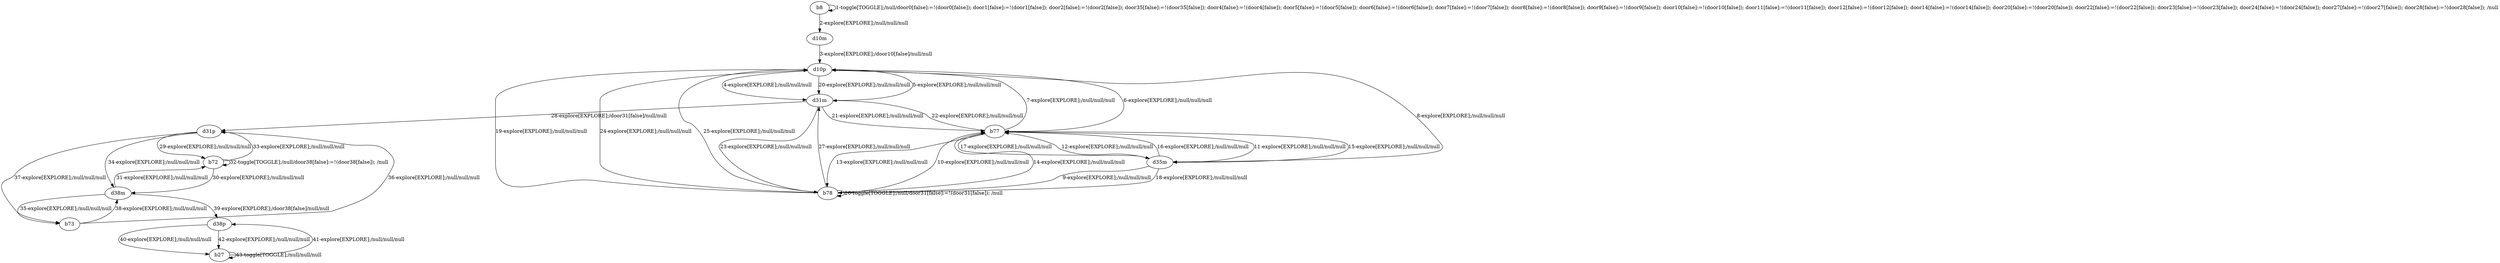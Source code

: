 # Total number of goals covered by this test: 1
# b27 --> b27

digraph g {
"b8" -> "b8" [label = "1-toggle[TOGGLE];/null/door0[false]:=!(door0[false]); door1[false]:=!(door1[false]); door2[false]:=!(door2[false]); door35[false]:=!(door35[false]); door4[false]:=!(door4[false]); door5[false]:=!(door5[false]); door6[false]:=!(door6[false]); door7[false]:=!(door7[false]); door8[false]:=!(door8[false]); door9[false]:=!(door9[false]); door10[false]:=!(door10[false]); door11[false]:=!(door11[false]); door12[false]:=!(door12[false]); door14[false]:=!(door14[false]); door20[false]:=!(door20[false]); door22[false]:=!(door22[false]); door23[false]:=!(door23[false]); door24[false]:=!(door24[false]); door27[false]:=!(door27[false]); door28[false]:=!(door28[false]); /null"];
"b8" -> "d10m" [label = "2-explore[EXPLORE];/null/null/null"];
"d10m" -> "d10p" [label = "3-explore[EXPLORE];/door10[false]/null/null"];
"d10p" -> "d31m" [label = "4-explore[EXPLORE];/null/null/null"];
"d31m" -> "d10p" [label = "5-explore[EXPLORE];/null/null/null"];
"d10p" -> "b77" [label = "6-explore[EXPLORE];/null/null/null"];
"b77" -> "d10p" [label = "7-explore[EXPLORE];/null/null/null"];
"d10p" -> "d35m" [label = "8-explore[EXPLORE];/null/null/null"];
"d35m" -> "b78" [label = "9-explore[EXPLORE];/null/null/null"];
"b78" -> "b77" [label = "10-explore[EXPLORE];/null/null/null"];
"b77" -> "d35m" [label = "11-explore[EXPLORE];/null/null/null"];
"d35m" -> "b77" [label = "12-explore[EXPLORE];/null/null/null"];
"b77" -> "b78" [label = "13-explore[EXPLORE];/null/null/null"];
"b78" -> "b77" [label = "14-explore[EXPLORE];/null/null/null"];
"b77" -> "d35m" [label = "15-explore[EXPLORE];/null/null/null"];
"d35m" -> "b77" [label = "16-explore[EXPLORE];/null/null/null"];
"b77" -> "d35m" [label = "17-explore[EXPLORE];/null/null/null"];
"d35m" -> "b78" [label = "18-explore[EXPLORE];/null/null/null"];
"b78" -> "d10p" [label = "19-explore[EXPLORE];/null/null/null"];
"d10p" -> "d31m" [label = "20-explore[EXPLORE];/null/null/null"];
"d31m" -> "b77" [label = "21-explore[EXPLORE];/null/null/null"];
"b77" -> "d31m" [label = "22-explore[EXPLORE];/null/null/null"];
"d31m" -> "b78" [label = "23-explore[EXPLORE];/null/null/null"];
"b78" -> "d10p" [label = "24-explore[EXPLORE];/null/null/null"];
"d10p" -> "b78" [label = "25-explore[EXPLORE];/null/null/null"];
"b78" -> "b78" [label = "26-toggle[TOGGLE];/null/door31[false]:=!(door31[false]); /null"];
"b78" -> "d31m" [label = "27-explore[EXPLORE];/null/null/null"];
"d31m" -> "d31p" [label = "28-explore[EXPLORE];/door31[false]/null/null"];
"d31p" -> "b72" [label = "29-explore[EXPLORE];/null/null/null"];
"b72" -> "d38m" [label = "30-explore[EXPLORE];/null/null/null"];
"d38m" -> "b72" [label = "31-explore[EXPLORE];/null/null/null"];
"b72" -> "b72" [label = "32-toggle[TOGGLE];/null/door38[false]:=!(door38[false]); /null"];
"b72" -> "d31p" [label = "33-explore[EXPLORE];/null/null/null"];
"d31p" -> "d38m" [label = "34-explore[EXPLORE];/null/null/null"];
"d38m" -> "b73" [label = "35-explore[EXPLORE];/null/null/null"];
"b73" -> "d31p" [label = "36-explore[EXPLORE];/null/null/null"];
"d31p" -> "b73" [label = "37-explore[EXPLORE];/null/null/null"];
"b73" -> "d38m" [label = "38-explore[EXPLORE];/null/null/null"];
"d38m" -> "d38p" [label = "39-explore[EXPLORE];/door38[false]/null/null"];
"d38p" -> "b27" [label = "40-explore[EXPLORE];/null/null/null"];
"b27" -> "d38p" [label = "41-explore[EXPLORE];/null/null/null"];
"d38p" -> "b27" [label = "42-explore[EXPLORE];/null/null/null"];
"b27" -> "b27" [label = "43-toggle[TOGGLE];/null/null/null"];
}